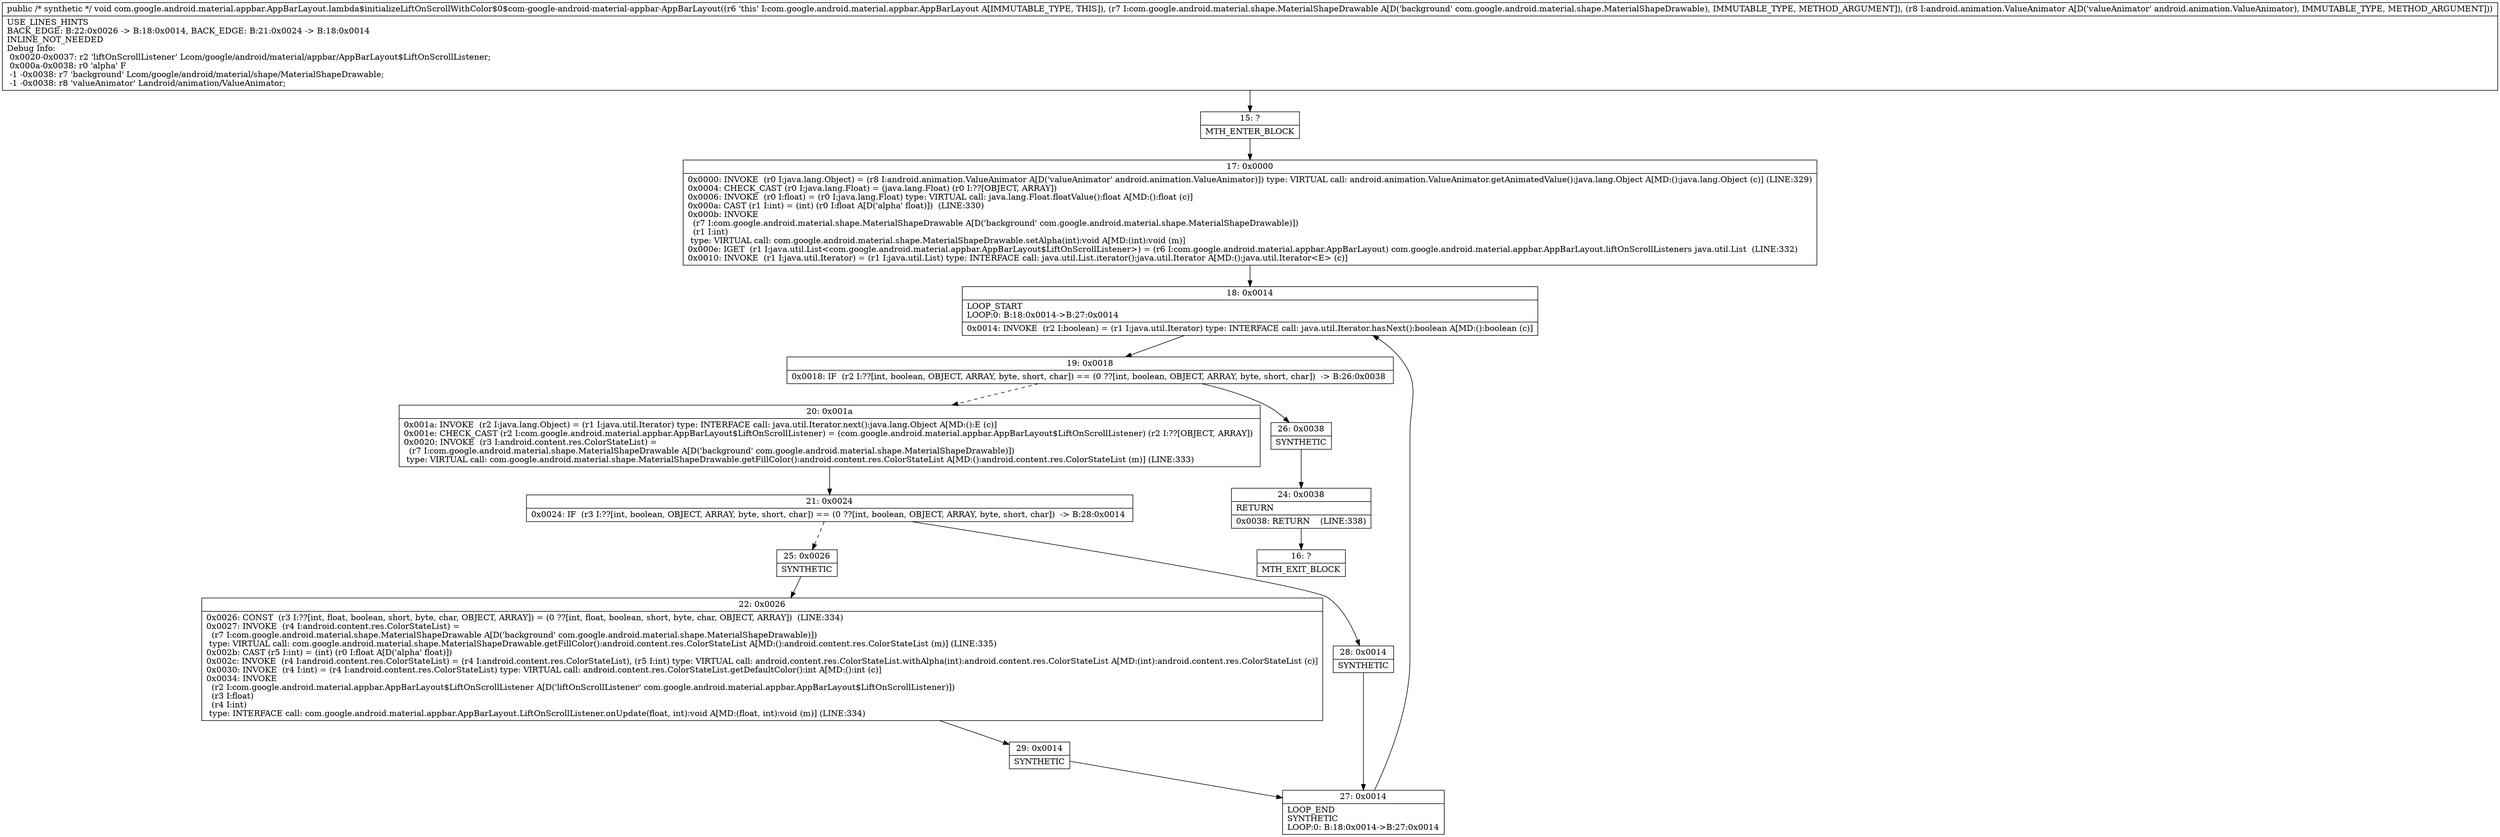 digraph "CFG forcom.google.android.material.appbar.AppBarLayout.lambda$initializeLiftOnScrollWithColor$0$com\-google\-android\-material\-appbar\-AppBarLayout(Lcom\/google\/android\/material\/shape\/MaterialShapeDrawable;Landroid\/animation\/ValueAnimator;)V" {
Node_15 [shape=record,label="{15\:\ ?|MTH_ENTER_BLOCK\l}"];
Node_17 [shape=record,label="{17\:\ 0x0000|0x0000: INVOKE  (r0 I:java.lang.Object) = (r8 I:android.animation.ValueAnimator A[D('valueAnimator' android.animation.ValueAnimator)]) type: VIRTUAL call: android.animation.ValueAnimator.getAnimatedValue():java.lang.Object A[MD:():java.lang.Object (c)] (LINE:329)\l0x0004: CHECK_CAST (r0 I:java.lang.Float) = (java.lang.Float) (r0 I:??[OBJECT, ARRAY]) \l0x0006: INVOKE  (r0 I:float) = (r0 I:java.lang.Float) type: VIRTUAL call: java.lang.Float.floatValue():float A[MD:():float (c)]\l0x000a: CAST (r1 I:int) = (int) (r0 I:float A[D('alpha' float)])  (LINE:330)\l0x000b: INVOKE  \l  (r7 I:com.google.android.material.shape.MaterialShapeDrawable A[D('background' com.google.android.material.shape.MaterialShapeDrawable)])\l  (r1 I:int)\l type: VIRTUAL call: com.google.android.material.shape.MaterialShapeDrawable.setAlpha(int):void A[MD:(int):void (m)]\l0x000e: IGET  (r1 I:java.util.List\<com.google.android.material.appbar.AppBarLayout$LiftOnScrollListener\>) = (r6 I:com.google.android.material.appbar.AppBarLayout) com.google.android.material.appbar.AppBarLayout.liftOnScrollListeners java.util.List  (LINE:332)\l0x0010: INVOKE  (r1 I:java.util.Iterator) = (r1 I:java.util.List) type: INTERFACE call: java.util.List.iterator():java.util.Iterator A[MD:():java.util.Iterator\<E\> (c)]\l}"];
Node_18 [shape=record,label="{18\:\ 0x0014|LOOP_START\lLOOP:0: B:18:0x0014\-\>B:27:0x0014\l|0x0014: INVOKE  (r2 I:boolean) = (r1 I:java.util.Iterator) type: INTERFACE call: java.util.Iterator.hasNext():boolean A[MD:():boolean (c)]\l}"];
Node_19 [shape=record,label="{19\:\ 0x0018|0x0018: IF  (r2 I:??[int, boolean, OBJECT, ARRAY, byte, short, char]) == (0 ??[int, boolean, OBJECT, ARRAY, byte, short, char])  \-\> B:26:0x0038 \l}"];
Node_20 [shape=record,label="{20\:\ 0x001a|0x001a: INVOKE  (r2 I:java.lang.Object) = (r1 I:java.util.Iterator) type: INTERFACE call: java.util.Iterator.next():java.lang.Object A[MD:():E (c)]\l0x001e: CHECK_CAST (r2 I:com.google.android.material.appbar.AppBarLayout$LiftOnScrollListener) = (com.google.android.material.appbar.AppBarLayout$LiftOnScrollListener) (r2 I:??[OBJECT, ARRAY]) \l0x0020: INVOKE  (r3 I:android.content.res.ColorStateList) = \l  (r7 I:com.google.android.material.shape.MaterialShapeDrawable A[D('background' com.google.android.material.shape.MaterialShapeDrawable)])\l type: VIRTUAL call: com.google.android.material.shape.MaterialShapeDrawable.getFillColor():android.content.res.ColorStateList A[MD:():android.content.res.ColorStateList (m)] (LINE:333)\l}"];
Node_21 [shape=record,label="{21\:\ 0x0024|0x0024: IF  (r3 I:??[int, boolean, OBJECT, ARRAY, byte, short, char]) == (0 ??[int, boolean, OBJECT, ARRAY, byte, short, char])  \-\> B:28:0x0014 \l}"];
Node_25 [shape=record,label="{25\:\ 0x0026|SYNTHETIC\l}"];
Node_22 [shape=record,label="{22\:\ 0x0026|0x0026: CONST  (r3 I:??[int, float, boolean, short, byte, char, OBJECT, ARRAY]) = (0 ??[int, float, boolean, short, byte, char, OBJECT, ARRAY])  (LINE:334)\l0x0027: INVOKE  (r4 I:android.content.res.ColorStateList) = \l  (r7 I:com.google.android.material.shape.MaterialShapeDrawable A[D('background' com.google.android.material.shape.MaterialShapeDrawable)])\l type: VIRTUAL call: com.google.android.material.shape.MaterialShapeDrawable.getFillColor():android.content.res.ColorStateList A[MD:():android.content.res.ColorStateList (m)] (LINE:335)\l0x002b: CAST (r5 I:int) = (int) (r0 I:float A[D('alpha' float)]) \l0x002c: INVOKE  (r4 I:android.content.res.ColorStateList) = (r4 I:android.content.res.ColorStateList), (r5 I:int) type: VIRTUAL call: android.content.res.ColorStateList.withAlpha(int):android.content.res.ColorStateList A[MD:(int):android.content.res.ColorStateList (c)]\l0x0030: INVOKE  (r4 I:int) = (r4 I:android.content.res.ColorStateList) type: VIRTUAL call: android.content.res.ColorStateList.getDefaultColor():int A[MD:():int (c)]\l0x0034: INVOKE  \l  (r2 I:com.google.android.material.appbar.AppBarLayout$LiftOnScrollListener A[D('liftOnScrollListener' com.google.android.material.appbar.AppBarLayout$LiftOnScrollListener)])\l  (r3 I:float)\l  (r4 I:int)\l type: INTERFACE call: com.google.android.material.appbar.AppBarLayout.LiftOnScrollListener.onUpdate(float, int):void A[MD:(float, int):void (m)] (LINE:334)\l}"];
Node_29 [shape=record,label="{29\:\ 0x0014|SYNTHETIC\l}"];
Node_27 [shape=record,label="{27\:\ 0x0014|LOOP_END\lSYNTHETIC\lLOOP:0: B:18:0x0014\-\>B:27:0x0014\l}"];
Node_28 [shape=record,label="{28\:\ 0x0014|SYNTHETIC\l}"];
Node_26 [shape=record,label="{26\:\ 0x0038|SYNTHETIC\l}"];
Node_24 [shape=record,label="{24\:\ 0x0038|RETURN\l|0x0038: RETURN    (LINE:338)\l}"];
Node_16 [shape=record,label="{16\:\ ?|MTH_EXIT_BLOCK\l}"];
MethodNode[shape=record,label="{public \/* synthetic *\/ void com.google.android.material.appbar.AppBarLayout.lambda$initializeLiftOnScrollWithColor$0$com\-google\-android\-material\-appbar\-AppBarLayout((r6 'this' I:com.google.android.material.appbar.AppBarLayout A[IMMUTABLE_TYPE, THIS]), (r7 I:com.google.android.material.shape.MaterialShapeDrawable A[D('background' com.google.android.material.shape.MaterialShapeDrawable), IMMUTABLE_TYPE, METHOD_ARGUMENT]), (r8 I:android.animation.ValueAnimator A[D('valueAnimator' android.animation.ValueAnimator), IMMUTABLE_TYPE, METHOD_ARGUMENT]))  | USE_LINES_HINTS\lBACK_EDGE: B:22:0x0026 \-\> B:18:0x0014, BACK_EDGE: B:21:0x0024 \-\> B:18:0x0014\lINLINE_NOT_NEEDED\lDebug Info:\l  0x0020\-0x0037: r2 'liftOnScrollListener' Lcom\/google\/android\/material\/appbar\/AppBarLayout$LiftOnScrollListener;\l  0x000a\-0x0038: r0 'alpha' F\l  \-1 \-0x0038: r7 'background' Lcom\/google\/android\/material\/shape\/MaterialShapeDrawable;\l  \-1 \-0x0038: r8 'valueAnimator' Landroid\/animation\/ValueAnimator;\l}"];
MethodNode -> Node_15;Node_15 -> Node_17;
Node_17 -> Node_18;
Node_18 -> Node_19;
Node_19 -> Node_20[style=dashed];
Node_19 -> Node_26;
Node_20 -> Node_21;
Node_21 -> Node_25[style=dashed];
Node_21 -> Node_28;
Node_25 -> Node_22;
Node_22 -> Node_29;
Node_29 -> Node_27;
Node_27 -> Node_18;
Node_28 -> Node_27;
Node_26 -> Node_24;
Node_24 -> Node_16;
}

